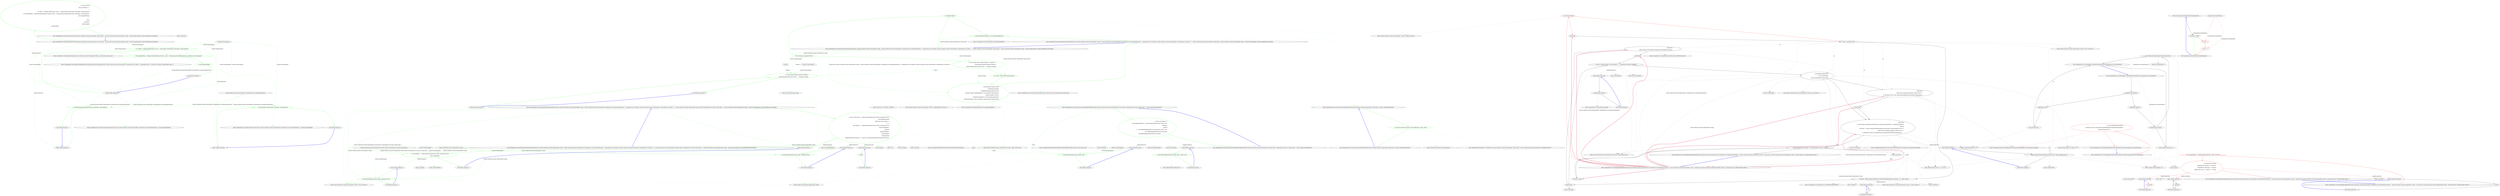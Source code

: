 digraph  {
d1 [cluster="CommandLine.Core.InstanceChooser.Choose(System.Collections.Generic.IEnumerable<System.Type>, System.Collections.Generic.IEnumerable<string>, System.StringComparer, System.Globalization.CultureInfo)", color=green, community=0, label="24: return Choose(\r\n                (args, optionSpecs) =>\r\n                    {\r\n                        var tokens = Tokenizer.Tokenize(args, name => NameLookup.Contains(name, optionSpecs, nameComparer));\r\n                        var explodedTokens = Tokenizer.ExplodeOptionList(tokens, name => NameLookup.HavingSeparator(name, optionSpecs, nameComparer));\r\n                        return explodedTokens;\r\n                    },\r\n                types,\r\n                arguments,\r\n                nameComparer,\r\n                parsingCulture);", span="19-29"];
d0 [cluster="CommandLine.Core.InstanceChooser.Choose(System.Collections.Generic.IEnumerable<System.Type>, System.Collections.Generic.IEnumerable<string>, System.StringComparer, System.Globalization.CultureInfo)", label="Entry CommandLine.Core.InstanceChooser.Choose(System.Collections.Generic.IEnumerable<System.Type>, System.Collections.Generic.IEnumerable<string>, System.StringComparer, System.Globalization.CultureInfo)", span="13-13"];
d2 [cluster="CommandLine.Core.InstanceChooser.Choose(System.Collections.Generic.IEnumerable<System.Type>, System.Collections.Generic.IEnumerable<string>, System.StringComparer, System.Globalization.CultureInfo)", label="Exit CommandLine.Core.InstanceChooser.Choose(System.Collections.Generic.IEnumerable<System.Type>, System.Collections.Generic.IEnumerable<string>, System.StringComparer, System.Globalization.CultureInfo)", span="13-13"];
d3 [cluster="Unk.Choose", label="Entry Unk.Choose", span=""];
d4 [cluster="lambda expression", label="Entry lambda expression", span="20-25"];
d5 [cluster="lambda expression", color=green, community=0, label="4: var tokens = Tokenizer.Tokenize(args, name => NameLookup.Contains(name, optionSpecs, nameComparer))", span="22-22"];
d82 [label="System.StringComparer", span=""];
d6 [cluster="lambda expression", color=green, community=0, label="3: var explodedTokens = Tokenizer.ExplodeOptionList(tokens, name => NameLookup.HavingSeparator(name, optionSpecs, nameComparer))", span="23-23"];
d9 [cluster="CommandLine.Core.Tokenizer.Tokenize(System.Collections.Generic.IEnumerable<string>, System.Func<string, bool>)", label="Entry CommandLine.Core.Tokenizer.Tokenize(System.Collections.Generic.IEnumerable<string>, System.Func<string, bool>)", span="14-14"];
d11 [cluster="lambda expression", label="Entry lambda expression", span="22-22"];
d12 [cluster="lambda expression", color=green, community=0, label="23: NameLookup.Contains(name, optionSpecs, nameComparer)", span="22-22"];
d83 [label="System.Collections.Generic.IEnumerable<CommandLine.Core.OptionSpecification>", span=""];
d13 [cluster="lambda expression", label="Exit lambda expression", span="22-22"];
d14 [cluster="CommandLine.Core.NameLookup.Contains(string, System.Collections.Generic.IEnumerable<CommandLine.Core.OptionSpecification>, System.StringComparer)", label="Entry CommandLine.Core.NameLookup.Contains(string, System.Collections.Generic.IEnumerable<CommandLine.Core.OptionSpecification>, System.StringComparer)", span="11-11"];
d7 [cluster="lambda expression", color=green, community=0, label="1: return explodedTokens;", span="24-24"];
d10 [cluster="CommandLine.Core.Tokenizer.ExplodeOptionList(RailwaySharp.ErrorHandling.Result<System.Collections.Generic.IEnumerable<CommandLine.Core.Token>, CommandLine.Error>, System.Func<string, CSharpx.Maybe<char>>)", label="Entry CommandLine.Core.Tokenizer.ExplodeOptionList(RailwaySharp.ErrorHandling.Result<System.Collections.Generic.IEnumerable<CommandLine.Core.Token>, CommandLine.Error>, System.Func<string, CSharpx.Maybe<char>>)", span="47-47"];
d15 [cluster="lambda expression", label="Entry lambda expression", span="23-23"];
d16 [cluster="lambda expression", color=green, community=0, label="23: NameLookup.HavingSeparator(name, optionSpecs, nameComparer)", span="23-23"];
d17 [cluster="lambda expression", label="Exit lambda expression", span="23-23"];
d18 [cluster="CommandLine.Core.NameLookup.HavingSeparator(string, System.Collections.Generic.IEnumerable<CommandLine.Core.OptionSpecification>, System.StringComparer)", label="Entry CommandLine.Core.NameLookup.HavingSeparator(string, System.Collections.Generic.IEnumerable<CommandLine.Core.OptionSpecification>, System.StringComparer)", span="16-16"];
d8 [cluster="lambda expression", label="Exit lambda expression", span="20-25"];
d20 [cluster="CommandLine.Core.InstanceChooser.Choose(System.Func<System.Collections.Generic.IEnumerable<string>, System.Collections.Generic.IEnumerable<CommandLine.Core.OptionSpecification>, CommandLine.Core.StatePair<System.Collections.Generic.IEnumerable<CommandLine.Core.Token>>>, System.Collections.Generic.IEnumerable<System.Type>, System.Collections.Generic.IEnumerable<string>, System.StringComparer, System.Globalization.CultureInfo)", color=green, community=0, label="5: arguments.Empty()", span="39-39"];
d19 [cluster="CommandLine.Core.InstanceChooser.Choose(System.Func<System.Collections.Generic.IEnumerable<string>, System.Collections.Generic.IEnumerable<CommandLine.Core.OptionSpecification>, CommandLine.Core.StatePair<System.Collections.Generic.IEnumerable<CommandLine.Core.Token>>>, System.Collections.Generic.IEnumerable<System.Type>, System.Collections.Generic.IEnumerable<string>, System.StringComparer, System.Globalization.CultureInfo)", label="Entry CommandLine.Core.InstanceChooser.Choose(System.Func<System.Collections.Generic.IEnumerable<string>, System.Collections.Generic.IEnumerable<CommandLine.Core.OptionSpecification>, CommandLine.Core.StatePair<System.Collections.Generic.IEnumerable<CommandLine.Core.Token>>>, System.Collections.Generic.IEnumerable<System.Type>, System.Collections.Generic.IEnumerable<string>, System.StringComparer, System.Globalization.CultureInfo)", span="32-32"];
d21 [cluster="CommandLine.Core.InstanceChooser.Choose(System.Func<System.Collections.Generic.IEnumerable<string>, System.Collections.Generic.IEnumerable<CommandLine.Core.OptionSpecification>, CommandLine.Core.StatePair<System.Collections.Generic.IEnumerable<CommandLine.Core.Token>>>, System.Collections.Generic.IEnumerable<System.Type>, System.Collections.Generic.IEnumerable<string>, System.StringComparer, System.Globalization.CultureInfo)", color=green, community=0, label="2: return MakeNotParsed(types, new NoVerbSelectedError());", span="41-41"];
d22 [cluster="CommandLine.Core.InstanceChooser.Choose(System.Func<System.Collections.Generic.IEnumerable<string>, System.Collections.Generic.IEnumerable<CommandLine.Core.OptionSpecification>, CommandLine.Core.StatePair<System.Collections.Generic.IEnumerable<CommandLine.Core.Token>>>, System.Collections.Generic.IEnumerable<System.Type>, System.Collections.Generic.IEnumerable<string>, System.StringComparer, System.Globalization.CultureInfo)", color=green, community=0, label="20: var firstArg = arguments.First()", span="44-44"];
d27 [cluster="System.Collections.Generic.IEnumerable<TSource>.Empty<TSource>()", label="Entry System.Collections.Generic.IEnumerable<TSource>.Empty<TSource>()", span="31-31"];
d26 [cluster="CommandLine.Core.InstanceChooser.Choose(System.Func<System.Collections.Generic.IEnumerable<string>, System.Collections.Generic.IEnumerable<CommandLine.Core.OptionSpecification>, CommandLine.Core.StatePair<System.Collections.Generic.IEnumerable<CommandLine.Core.Token>>>, System.Collections.Generic.IEnumerable<System.Type>, System.Collections.Generic.IEnumerable<string>, System.StringComparer, System.Globalization.CultureInfo)", label="Exit CommandLine.Core.InstanceChooser.Choose(System.Func<System.Collections.Generic.IEnumerable<string>, System.Collections.Generic.IEnumerable<CommandLine.Core.OptionSpecification>, CommandLine.Core.StatePair<System.Collections.Generic.IEnumerable<CommandLine.Core.Token>>>, System.Collections.Generic.IEnumerable<System.Type>, System.Collections.Generic.IEnumerable<string>, System.StringComparer, System.Globalization.CultureInfo)", span="32-32"];
d28 [cluster="CommandLine.NoVerbSelectedError.NoVerbSelectedError()", label="Entry CommandLine.NoVerbSelectedError.NoVerbSelectedError()", span="421-421"];
d29 [cluster="CommandLine.Core.InstanceChooser.MakeNotParsed(System.Collections.Generic.IEnumerable<System.Type>, params CommandLine.Error[])", label="Entry CommandLine.Core.InstanceChooser.MakeNotParsed(System.Collections.Generic.IEnumerable<System.Type>, params CommandLine.Error[])", span="95-95"];
d23 [cluster="CommandLine.Core.InstanceChooser.Choose(System.Func<System.Collections.Generic.IEnumerable<string>, System.Collections.Generic.IEnumerable<CommandLine.Core.OptionSpecification>, CommandLine.Core.StatePair<System.Collections.Generic.IEnumerable<CommandLine.Core.Token>>>, System.Collections.Generic.IEnumerable<System.Type>, System.Collections.Generic.IEnumerable<string>, System.StringComparer, System.Globalization.CultureInfo)", color=green, community=0, label="20: Func<string, bool> preprocCompare = command =>\r\n                    nameComparer.Equals(command, firstArg) ||\r\n                    nameComparer.Equals(string.Concat(''--'', command), firstArg)", span="46-48"];
d30 [cluster="System.Collections.Generic.IEnumerable<TSource>.First<TSource>()", label="Entry System.Collections.Generic.IEnumerable<TSource>.First<TSource>()", span="0-0"];
d39 [cluster="lambda expression", color=green, community=0, label="10: nameComparer.Equals(command, firstArg) ||\r\n                    nameComparer.Equals(string.Concat(''--'', command), firstArg)", span="47-48"];
d24 [cluster="CommandLine.Core.InstanceChooser.Choose(System.Func<System.Collections.Generic.IEnumerable<string>, System.Collections.Generic.IEnumerable<CommandLine.Core.OptionSpecification>, CommandLine.Core.StatePair<System.Collections.Generic.IEnumerable<CommandLine.Core.Token>>>, System.Collections.Generic.IEnumerable<System.Type>, System.Collections.Generic.IEnumerable<string>, System.StringComparer, System.Globalization.CultureInfo)", color=green, community=0, label="2: var verbs = Verb.SelectFromTypes(types)", span="50-50"];
d25 [cluster="CommandLine.Core.InstanceChooser.Choose(System.Func<System.Collections.Generic.IEnumerable<string>, System.Collections.Generic.IEnumerable<CommandLine.Core.OptionSpecification>, CommandLine.Core.StatePair<System.Collections.Generic.IEnumerable<CommandLine.Core.Token>>>, System.Collections.Generic.IEnumerable<System.Type>, System.Collections.Generic.IEnumerable<string>, System.StringComparer, System.Globalization.CultureInfo)", color=green, community=0, label="2: return preprocCompare(''help'')\r\n                ? MakeNotParsed(types,\r\n                    MakeHelpVerbRequestedError(verbs,\r\n                        arguments.Skip(1).SingleOrDefault() ?? string.Empty, nameComparer))\r\n                : preprocCompare(''version'')\r\n                    ? MakeNotParsed(types, new VersionRequestedError())\r\n                    : MatchVerb(tokenizer, verbs, arguments, nameComparer, parsingCulture);", span="52-58"];
d84 [label="System.StringComparer", span=""];
d85 [label=firstArg, span=""];
d38 [cluster="lambda expression", label="Entry lambda expression", span="46-48"];
d40 [cluster="lambda expression", label="Exit lambda expression", span="46-48"];
d41 [cluster="System.StringComparer.Equals(string, string)", label="Entry System.StringComparer.Equals(string, string)", span="0-0"];
d42 [cluster="string.Concat(string, string)", label="Entry string.Concat(string, string)", span="0-0"];
d31 [cluster="CommandLine.Core.Verb.SelectFromTypes(System.Collections.Generic.IEnumerable<System.Type>)", label="Entry CommandLine.Core.Verb.SelectFromTypes(System.Collections.Generic.IEnumerable<System.Type>)", span="40-40"];
d32 [cluster="System.Func<T, TResult>.Invoke(T)", label="Entry System.Func<T, TResult>.Invoke(T)", span="0-0"];
d33 [cluster="System.Collections.Generic.IEnumerable<TSource>.Skip<TSource>(int)", label="Entry System.Collections.Generic.IEnumerable<TSource>.Skip<TSource>(int)", span="0-0"];
d34 [cluster="System.Collections.Generic.IEnumerable<TSource>.SingleOrDefault<TSource>()", label="Entry System.Collections.Generic.IEnumerable<TSource>.SingleOrDefault<TSource>()", span="0-0"];
d35 [cluster="CommandLine.Core.InstanceChooser.MakeHelpVerbRequestedError(System.Collections.Generic.IEnumerable<System.Tuple<CommandLine.Core.Verb, System.Type>>, string, System.StringComparer)", label="Entry CommandLine.Core.InstanceChooser.MakeHelpVerbRequestedError(System.Collections.Generic.IEnumerable<System.Tuple<CommandLine.Core.Verb, System.Type>>, string, System.StringComparer)", span="81-81"];
d36 [cluster="CommandLine.VersionRequestedError.VersionRequestedError()", label="Entry CommandLine.VersionRequestedError.VersionRequestedError()", span="432-432"];
d37 [cluster="CommandLine.Core.InstanceChooser.MatchVerb(System.Func<System.Collections.Generic.IEnumerable<string>, System.Collections.Generic.IEnumerable<CommandLine.Core.OptionSpecification>, CommandLine.Core.StatePair<System.Collections.Generic.IEnumerable<CommandLine.Core.Token>>>, System.Collections.Generic.IEnumerable<System.Tuple<CommandLine.Core.Verb, System.Type>>, System.Collections.Generic.IEnumerable<string>, System.StringComparer, System.Globalization.CultureInfo)", label="Entry CommandLine.Core.InstanceChooser.MatchVerb(System.Func<System.Collections.Generic.IEnumerable<string>, System.Collections.Generic.IEnumerable<CommandLine.Core.OptionSpecification>, CommandLine.Core.StatePair<System.Collections.Generic.IEnumerable<CommandLine.Core.Token>>>, System.Collections.Generic.IEnumerable<System.Tuple<CommandLine.Core.Verb, System.Type>>, System.Collections.Generic.IEnumerable<string>, System.StringComparer, System.Globalization.CultureInfo)", span="61-61"];
d43 [cluster="CommandLine.Core.InstanceChooser.MatchVerb(System.Func<System.Collections.Generic.IEnumerable<string>, System.Collections.Generic.IEnumerable<CommandLine.Core.OptionSpecification>, CommandLine.Core.StatePair<System.Collections.Generic.IEnumerable<CommandLine.Core.Token>>>, System.Collections.Generic.IEnumerable<System.Tuple<CommandLine.Core.Verb, System.Type>>, System.Collections.Generic.IEnumerable<string>, System.StringComparer, System.Globalization.CultureInfo)", color=green, community=0, label="18: return verbs.Any(a => nameComparer.Equals(a.Item1.Name, arguments.First()))\r\n                ? InstanceBuilder.Build(\r\n                    Maybe.Just<Func<object>>(\r\n                        () =>\r\n                            verbs.Single(v => nameComparer.Equals(v.Item1.Name, arguments.First()))\r\n                                .Item2.AutoDefault()),\r\n                    tokenizer,\r\n                    arguments.Skip(1),\r\n                    nameComparer,\r\n                    parsingCulture)\r\n                : MakeNotParsed(verbs.Select(v => v.Item2), new BadVerbSelectedError(arguments.First()));", span="68-78"];
d44 [cluster="CommandLine.Core.InstanceChooser.MatchVerb(System.Func<System.Collections.Generic.IEnumerable<string>, System.Collections.Generic.IEnumerable<CommandLine.Core.OptionSpecification>, CommandLine.Core.StatePair<System.Collections.Generic.IEnumerable<CommandLine.Core.Token>>>, System.Collections.Generic.IEnumerable<System.Tuple<CommandLine.Core.Verb, System.Type>>, System.Collections.Generic.IEnumerable<string>, System.StringComparer, System.Globalization.CultureInfo)", label="Exit CommandLine.Core.InstanceChooser.MatchVerb(System.Func<System.Collections.Generic.IEnumerable<string>, System.Collections.Generic.IEnumerable<CommandLine.Core.OptionSpecification>, CommandLine.Core.StatePair<System.Collections.Generic.IEnumerable<CommandLine.Core.Token>>>, System.Collections.Generic.IEnumerable<System.Tuple<CommandLine.Core.Verb, System.Type>>, System.Collections.Generic.IEnumerable<string>, System.StringComparer, System.Globalization.CultureInfo)", span="61-61"];
d45 [cluster="Unk.Any", label="Entry Unk.Any", span=""];
d46 [cluster="Unk.>", label="Entry Unk.>", span=""];
d47 [cluster="Unk.Build", label="Entry Unk.Build", span=""];
d48 [cluster="Unk.Select", label="Entry Unk.Select", span=""];
d49 [cluster="CommandLine.BadVerbSelectedError.BadVerbSelectedError(string)", label="Entry CommandLine.BadVerbSelectedError.BadVerbSelectedError(string)", span="357-357"];
d50 [cluster="Unk.MakeNotParsed", label="Entry Unk.MakeNotParsed", span=""];
d51 [cluster="lambda expression", label="Entry lambda expression", span="68-68"];
d54 [cluster="lambda expression", label="Entry lambda expression", span="71-73"];
d62 [cluster="lambda expression", label="Entry lambda expression", span="78-78"];
d52 [cluster="lambda expression", color=green, community=0, label="21: nameComparer.Equals(a.Item1.Name, arguments.First())", span="68-68"];
d86 [label="System.Collections.Generic.IEnumerable<string>", span=""];
d87 [label="System.StringComparer", span=""];
d53 [cluster="lambda expression", label="Exit lambda expression", span="68-68"];
d55 [cluster="lambda expression", color=green, community=0, label="10: verbs.Single(v => nameComparer.Equals(v.Item1.Name, arguments.First()))\r\n                                .Item2.AutoDefault()", span="72-73"];
d88 [label="System.Collections.Generic.IEnumerable<System.Tuple<CommandLine.Core.Verb, System.Type>>", span=""];
d56 [cluster="lambda expression", label="Exit lambda expression", span="71-73"];
d57 [cluster="Unk.Single", label="Entry Unk.Single", span=""];
d58 [cluster="Unk.AutoDefault", label="Entry Unk.AutoDefault", span=""];
d59 [cluster="lambda expression", label="Entry lambda expression", span="72-72"];
d60 [cluster="lambda expression", color=green, community=0, label="2: nameComparer.Equals(v.Item1.Name, arguments.First())", span="72-72"];
d61 [cluster="lambda expression", label="Exit lambda expression", span="72-72"];
d63 [cluster="lambda expression", color=green, community=0, label="1: v.Item2", span="78-78"];
d64 [cluster="lambda expression", label="Exit lambda expression", span="78-78"];
d65 [cluster="CommandLine.Core.InstanceChooser.MakeHelpVerbRequestedError(System.Collections.Generic.IEnumerable<System.Tuple<CommandLine.Core.Verb, System.Type>>, string, System.StringComparer)", color=green, community=0, label="17: return verb.Length > 0\r\n                ? verbs.SingleOrDefault(v => nameComparer.Equals(v.Item1.Name, verb))\r\n                        .ToMaybe()\r\n                        .Return(\r\n                            v => new HelpVerbRequestedError(v.Item1.Name, v.Item2, true),\r\n                            new HelpVerbRequestedError(null, null, false))\r\n                : new HelpVerbRequestedError(null, null, false);", span="86-92"];
d66 [cluster="CommandLine.Core.InstanceChooser.MakeHelpVerbRequestedError(System.Collections.Generic.IEnumerable<System.Tuple<CommandLine.Core.Verb, System.Type>>, string, System.StringComparer)", label="Exit CommandLine.Core.InstanceChooser.MakeHelpVerbRequestedError(System.Collections.Generic.IEnumerable<System.Tuple<CommandLine.Core.Verb, System.Type>>, string, System.StringComparer)", span="81-81"];
d67 [cluster="Unk.SingleOrDefault", label="Entry Unk.SingleOrDefault", span=""];
d68 [cluster="Unk.ToMaybe", label="Entry Unk.ToMaybe", span=""];
d69 [cluster="CommandLine.HelpVerbRequestedError.HelpVerbRequestedError(string, System.Type, bool)", label="Entry CommandLine.HelpVerbRequestedError.HelpVerbRequestedError(string, System.Type, bool)", span="383-383"];
d70 [cluster="Unk.Return", label="Entry Unk.Return", span=""];
d71 [cluster="lambda expression", label="Entry lambda expression", span="87-87"];
d74 [cluster="lambda expression", label="Entry lambda expression", span="90-90"];
d72 [cluster="lambda expression", color=green, community=0, label="1: nameComparer.Equals(v.Item1.Name, verb)", span="87-87"];
d89 [label=string, span=""];
d90 [label="System.StringComparer", span=""];
d73 [cluster="lambda expression", label="Exit lambda expression", span="87-87"];
d75 [cluster="lambda expression", color=green, community=0, label="23: new HelpVerbRequestedError(v.Item1.Name, v.Item2, true)", span="90-90"];
d76 [cluster="lambda expression", label="Exit lambda expression", span="90-90"];
d77 [cluster="HelpVerbRequestedError.cstr", label="Entry HelpVerbRequestedError.cstr", span=""];
d78 [cluster="CommandLine.Core.InstanceChooser.MakeNotParsed(System.Collections.Generic.IEnumerable<System.Type>, params CommandLine.Error[])", color=green, community=0, label="2: return new NotParsed<object>(new NullInstance(), types, errors);", span="97-97"];
d79 [cluster="CommandLine.Core.InstanceChooser.MakeNotParsed(System.Collections.Generic.IEnumerable<System.Type>, params CommandLine.Error[])", label="Exit CommandLine.Core.InstanceChooser.MakeNotParsed(System.Collections.Generic.IEnumerable<System.Type>, params CommandLine.Error[])", span="95-95"];
d80 [cluster="CommandLine.NotParsed<T>.NotParsed(T, System.Collections.Generic.IEnumerable<System.Type>, System.Collections.Generic.IEnumerable<CommandLine.Error>)", label="Entry CommandLine.NotParsed<T>.NotParsed(T, System.Collections.Generic.IEnumerable<System.Type>, System.Collections.Generic.IEnumerable<CommandLine.Error>)", span="136-136"];
d81 [cluster="CommandLine.NullInstance.NullInstance()", label="Entry CommandLine.NullInstance.NullInstance()", span="9-9"];
m0_62 [cluster="Unk.Just", file="OptionAttribute.cs", label="Entry Unk.Just", span=""];
m0_38 [cluster="Unk.Empty", file="OptionAttribute.cs", label="Entry Unk.Empty", span=""];
m0_0 [cluster="CommandLine.Core.ValueMapper.MapValues(System.Collections.Generic.IEnumerable<CommandLine.Core.SpecificationProperty>, System.Collections.Generic.IEnumerable<string>, System.Func<System.Collections.Generic.IEnumerable<string>, System.Type, bool, CSharpx.Maybe<object>>)", file="OptionAttribute.cs", label="Entry CommandLine.Core.ValueMapper.MapValues(System.Collections.Generic.IEnumerable<CommandLine.Core.SpecificationProperty>, System.Collections.Generic.IEnumerable<string>, System.Func<System.Collections.Generic.IEnumerable<string>, System.Type, bool, CSharpx.Maybe<object>>)", span="15-15"];
m0_1 [cluster="CommandLine.Core.ValueMapper.MapValues(System.Collections.Generic.IEnumerable<CommandLine.Core.SpecificationProperty>, System.Collections.Generic.IEnumerable<string>, System.Func<System.Collections.Generic.IEnumerable<string>, System.Type, bool, CSharpx.Maybe<object>>)", color=red, community=0, file="OptionAttribute.cs", label="13: var propAndErrors = MapValuesImpl(specProps, values, converter)", span="20-20"];
m0_2 [cluster="CommandLine.Core.ValueMapper.MapValues(System.Collections.Generic.IEnumerable<CommandLine.Core.SpecificationProperty>, System.Collections.Generic.IEnumerable<string>, System.Func<System.Collections.Generic.IEnumerable<string>, System.Type, bool, CSharpx.Maybe<object>>)", color=red, community=0, file="OptionAttribute.cs", label="12: return Result.Succeed(\r\n                propAndErrors.Select(pe => pe.Item1),\r\n                propAndErrors.Select(pe => pe.Item2)\r\n                    .OfType<Just<Error>>().Select(e => e.Value)\r\n                );", span="22-26"];
m0_3 [cluster="CommandLine.Core.ValueMapper.MapValues(System.Collections.Generic.IEnumerable<CommandLine.Core.SpecificationProperty>, System.Collections.Generic.IEnumerable<string>, System.Func<System.Collections.Generic.IEnumerable<string>, System.Type, bool, CSharpx.Maybe<object>>)", file="OptionAttribute.cs", label="Exit CommandLine.Core.ValueMapper.MapValues(System.Collections.Generic.IEnumerable<CommandLine.Core.SpecificationProperty>, System.Collections.Generic.IEnumerable<string>, System.Func<System.Collections.Generic.IEnumerable<string>, System.Type, bool, CSharpx.Maybe<object>>)", span="15-15"];
m0_50 [cluster="Unk.converter", file="OptionAttribute.cs", label="Entry Unk.converter", span=""];
m0_6 [cluster="Unk.>", file="OptionAttribute.cs", label="Entry Unk.>", span=""];
m0_4 [cluster="CommandLine.Core.ValueMapper.MapValuesImpl(System.Collections.Generic.IEnumerable<CommandLine.Core.SpecificationProperty>, System.Collections.Generic.IEnumerable<string>, System.Func<System.Collections.Generic.IEnumerable<string>, System.Type, bool, CSharpx.Maybe<object>>)", file="OptionAttribute.cs", label="Entry CommandLine.Core.ValueMapper.MapValuesImpl(System.Collections.Generic.IEnumerable<CommandLine.Core.SpecificationProperty>, System.Collections.Generic.IEnumerable<string>, System.Func<System.Collections.Generic.IEnumerable<string>, System.Type, bool, CSharpx.Maybe<object>>)", span="29-29"];
m0_17 [cluster="CommandLine.Core.ValueMapper.MapValuesImpl(System.Collections.Generic.IEnumerable<CommandLine.Core.SpecificationProperty>, System.Collections.Generic.IEnumerable<string>, System.Func<System.Collections.Generic.IEnumerable<string>, System.Type, bool, CSharpx.Maybe<object>>)", color=red, community=0, file="OptionAttribute.cs", label="24: specProps.Empty()", span="34-34"];
m0_18 [cluster="CommandLine.Core.ValueMapper.MapValuesImpl(System.Collections.Generic.IEnumerable<CommandLine.Core.SpecificationProperty>, System.Collections.Generic.IEnumerable<string>, System.Func<System.Collections.Generic.IEnumerable<string>, System.Type, bool, CSharpx.Maybe<object>>)", file="OptionAttribute.cs", label="yield break;", span="36-36"];
m0_22 [cluster="CommandLine.Core.ValueMapper.MapValuesImpl(System.Collections.Generic.IEnumerable<CommandLine.Core.SpecificationProperty>, System.Collections.Generic.IEnumerable<string>, System.Func<System.Collections.Generic.IEnumerable<string>, System.Type, bool, CSharpx.Maybe<object>>)", file="OptionAttribute.cs", label="yield return\r\n                    Tuple.Create(pt, pt.Specification.MakeErrorInCaseOfMinConstraint());", span="42-43"];
m0_23 [cluster="CommandLine.Core.ValueMapper.MapValuesImpl(System.Collections.Generic.IEnumerable<CommandLine.Core.SpecificationProperty>, System.Collections.Generic.IEnumerable<string>, System.Func<System.Collections.Generic.IEnumerable<string>, System.Type, bool, CSharpx.Maybe<object>>)", file="OptionAttribute.cs", label="yield break;", span="44-44"];
m0_26 [cluster="CommandLine.Core.ValueMapper.MapValuesImpl(System.Collections.Generic.IEnumerable<CommandLine.Core.SpecificationProperty>, System.Collections.Generic.IEnumerable<string>, System.Func<System.Collections.Generic.IEnumerable<string>, System.Type, bool, CSharpx.Maybe<object>>)", file="OptionAttribute.cs", label="yield return\r\n                    Tuple.Create<SpecificationProperty, Maybe<Error>>(\r\n                        pt, Maybe.Just<Error>(new SequenceOutOfRangeError(NameInfo.EmptyName)));", span="52-54"];
m0_27 [cluster="CommandLine.Core.ValueMapper.MapValuesImpl(System.Collections.Generic.IEnumerable<CommandLine.Core.SpecificationProperty>, System.Collections.Generic.IEnumerable<string>, System.Func<System.Collections.Generic.IEnumerable<string>, System.Type, bool, CSharpx.Maybe<object>>)", file="OptionAttribute.cs", label="yield break;", span="55-55"];
m0_28 [cluster="CommandLine.Core.ValueMapper.MapValuesImpl(System.Collections.Generic.IEnumerable<CommandLine.Core.SpecificationProperty>, System.Collections.Generic.IEnumerable<string>, System.Func<System.Collections.Generic.IEnumerable<string>, System.Type, bool, CSharpx.Maybe<object>>)", file="OptionAttribute.cs", label="yield return\r\n                converter(taken, pt.Property.PropertyType, pt.Specification.TargetType != TargetType.Sequence)\r\n                    .Return(\r\n                        converted => Tuple.Create(pt.WithValue(Maybe.Just(converted)), Maybe.Nothing<Error>()),\r\n                        Tuple.Create<SpecificationProperty, Maybe<Error>>(\r\n                            pt, Maybe.Just<Error>(new BadFormatConversionError(NameInfo.EmptyName))));", span="58-63"];
m0_30 [cluster="CommandLine.Core.ValueMapper.MapValuesImpl(System.Collections.Generic.IEnumerable<CommandLine.Core.SpecificationProperty>, System.Collections.Generic.IEnumerable<string>, System.Func<System.Collections.Generic.IEnumerable<string>, System.Type, bool, CSharpx.Maybe<object>>)", file="OptionAttribute.cs", label="yield return value;", span="67-67"];
m0_19 [cluster="CommandLine.Core.ValueMapper.MapValuesImpl(System.Collections.Generic.IEnumerable<CommandLine.Core.SpecificationProperty>, System.Collections.Generic.IEnumerable<string>, System.Func<System.Collections.Generic.IEnumerable<string>, System.Type, bool, CSharpx.Maybe<object>>)", file="OptionAttribute.cs", label="var pt = specProps.First()", span="38-38"];
m0_20 [cluster="CommandLine.Core.ValueMapper.MapValuesImpl(System.Collections.Generic.IEnumerable<CommandLine.Core.SpecificationProperty>, System.Collections.Generic.IEnumerable<string>, System.Func<System.Collections.Generic.IEnumerable<string>, System.Type, bool, CSharpx.Maybe<object>>)", file="OptionAttribute.cs", label="var taken = values.Take(pt.Specification.CountOfMaxNumberOfValues().Return(n => n, values.Count()))", span="39-39"];
m0_24 [cluster="CommandLine.Core.ValueMapper.MapValuesImpl(System.Collections.Generic.IEnumerable<CommandLine.Core.SpecificationProperty>, System.Collections.Generic.IEnumerable<string>, System.Func<System.Collections.Generic.IEnumerable<string>, System.Type, bool, CSharpx.Maybe<object>>)", file="OptionAttribute.cs", label="var next = specProps.Skip(1).FirstOrDefault(s => s.Specification.IsValue()).ToMaybe()", span="47-47"];
m0_25 [cluster="CommandLine.Core.ValueMapper.MapValuesImpl(System.Collections.Generic.IEnumerable<CommandLine.Core.SpecificationProperty>, System.Collections.Generic.IEnumerable<string>, System.Func<System.Collections.Generic.IEnumerable<string>, System.Type, bool, CSharpx.Maybe<object>>)", file="OptionAttribute.cs", label="pt.Specification.Max.IsJust()\r\n                && next.IsNothing()\r\n                && values.Skip(taken.Count()).Any()", span="48-50"];
m0_29 [cluster="CommandLine.Core.ValueMapper.MapValuesImpl(System.Collections.Generic.IEnumerable<CommandLine.Core.SpecificationProperty>, System.Collections.Generic.IEnumerable<string>, System.Func<System.Collections.Generic.IEnumerable<string>, System.Type, bool, CSharpx.Maybe<object>>)", file="OptionAttribute.cs", label="MapValuesImpl(specProps.Skip(1), values.Skip(taken.Count()), converter)", span="65-65"];
m0_21 [cluster="CommandLine.Core.ValueMapper.MapValuesImpl(System.Collections.Generic.IEnumerable<CommandLine.Core.SpecificationProperty>, System.Collections.Generic.IEnumerable<string>, System.Func<System.Collections.Generic.IEnumerable<string>, System.Type, bool, CSharpx.Maybe<object>>)", file="OptionAttribute.cs", label="taken.Empty()", span="40-40"];
m0_31 [cluster="CommandLine.Core.ValueMapper.MapValuesImpl(System.Collections.Generic.IEnumerable<CommandLine.Core.SpecificationProperty>, System.Collections.Generic.IEnumerable<string>, System.Func<System.Collections.Generic.IEnumerable<string>, System.Type, bool, CSharpx.Maybe<object>>)", file="OptionAttribute.cs", label="Exit CommandLine.Core.ValueMapper.MapValuesImpl(System.Collections.Generic.IEnumerable<CommandLine.Core.SpecificationProperty>, System.Collections.Generic.IEnumerable<string>, System.Func<System.Collections.Generic.IEnumerable<string>, System.Type, bool, CSharpx.Maybe<object>>)", span="29-29"];
m0_34 [cluster="CommandLine.Core.Specification.CountOfMaxNumberOfValues()", file="OptionAttribute.cs", label="Entry CommandLine.Core.Specification.CountOfMaxNumberOfValues()", span="71-71"];
m0_58 [cluster="CommandLine.Core.Specification.IsValue()", file="OptionAttribute.cs", label="Entry CommandLine.Core.Specification.IsValue()", span="15-15"];
m0_45 [cluster="Unk.IsNothing", file="OptionAttribute.cs", label="Entry Unk.IsNothing", span=""];
m0_74 [cluster="Unk.FromJustStrict", file="OptionAttribute.cs", label="Entry Unk.FromJustStrict", span=""];
m0_37 [cluster="Unk.Take", file="OptionAttribute.cs", label="Entry Unk.Take", span=""];
m0_43 [cluster="Unk.ToMaybe", file="OptionAttribute.cs", label="Entry Unk.ToMaybe", span=""];
m0_47 [cluster="System.Collections.Generic.IEnumerable<TSource>.Any<TSource>()", file="OptionAttribute.cs", label="Entry System.Collections.Generic.IEnumerable<TSource>.Any<TSource>()", span="0-0"];
m0_40 [cluster="System.Tuple.Create<T1, T2>(T1, T2)", file="OptionAttribute.cs", label="Entry System.Tuple.Create<T1, T2>(T1, T2)", span="0-0"];
m0_48 [cluster="CommandLine.SequenceOutOfRangeError.SequenceOutOfRangeError(CommandLine.NameInfo)", file="OptionAttribute.cs", label="Entry CommandLine.SequenceOutOfRangeError.SequenceOutOfRangeError(CommandLine.NameInfo)", span="360-360"];
m0_59 [cluster="lambda expression", file="OptionAttribute.cs", label="Entry lambda expression", span="61-61"];
m0_8 [cluster="lambda expression", file="OptionAttribute.cs", label="Entry lambda expression", span="23-23"];
m0_11 [cluster="lambda expression", file="OptionAttribute.cs", label="Entry lambda expression", span="24-24"];
m0_14 [cluster="lambda expression", file="OptionAttribute.cs", label="Entry lambda expression", span="25-25"];
m0_9 [cluster="lambda expression", color=red, community=0, file="OptionAttribute.cs", label="12: pe.Item1", span="23-23"];
m0_10 [cluster="lambda expression", file="OptionAttribute.cs", label="Exit lambda expression", span="23-23"];
m0_12 [cluster="lambda expression", file="OptionAttribute.cs", label="pe.Item2", span="24-24"];
m0_13 [cluster="lambda expression", file="OptionAttribute.cs", label="Exit lambda expression", span="24-24"];
m0_15 [cluster="lambda expression", file="OptionAttribute.cs", label="e.Value", span="25-25"];
m0_16 [cluster="lambda expression", file="OptionAttribute.cs", label="Exit lambda expression", span="25-25"];
m0_60 [cluster="lambda expression", file="OptionAttribute.cs", label="Tuple.Create(pt.WithValue(Maybe.Just(converted)), Maybe.Nothing<Error>())", span="61-61"];
m0_52 [cluster="lambda expression", file="OptionAttribute.cs", label="Entry lambda expression", span="39-39"];
m0_55 [cluster="lambda expression", file="OptionAttribute.cs", label="Entry lambda expression", span="47-47"];
m0_53 [cluster="lambda expression", file="OptionAttribute.cs", label=n, span="39-39"];
m0_54 [cluster="lambda expression", file="OptionAttribute.cs", label="Exit lambda expression", span="39-39"];
m0_56 [cluster="lambda expression", file="OptionAttribute.cs", label="s.Specification.IsValue()", span="47-47"];
m0_57 [cluster="lambda expression", file="OptionAttribute.cs", label="Exit lambda expression", span="47-47"];
m0_61 [cluster="lambda expression", file="OptionAttribute.cs", label="Exit lambda expression", span="61-61"];
m0_33 [cluster="System.Collections.Generic.IEnumerable<TSource>.First<TSource>()", file="OptionAttribute.cs", label="Entry System.Collections.Generic.IEnumerable<TSource>.First<TSource>()", span="0-0"];
m0_49 [cluster="CSharpx.Maybe.Just<T>(T)", file="OptionAttribute.cs", label="Entry CSharpx.Maybe.Just<T>(T)", span="124-124"];
m0_41 [cluster="System.Collections.Generic.IEnumerable<TSource>.Skip<TSource>(int)", file="OptionAttribute.cs", label="Entry System.Collections.Generic.IEnumerable<TSource>.Skip<TSource>(int)", span="0-0"];
m0_75 [cluster="CommandLine.Core.ValueMapper.MakeErrorInCaseOfMinConstraint(CommandLine.Core.Specification)", file="OptionAttribute.cs", label="Entry CommandLine.Core.ValueMapper.MakeErrorInCaseOfMinConstraint(CommandLine.Core.Specification)", span="87-87"];
m0_76 [cluster="CommandLine.Core.ValueMapper.MakeErrorInCaseOfMinConstraint(CommandLine.Core.Specification)", color=red, community=0, file="OptionAttribute.cs", label="0: return specification.Min.IsJust()\r\n                ? Maybe.Just<Error>(new SequenceOutOfRangeError(NameInfo.EmptyName))\r\n                : Maybe.Nothing<Error>();", span="89-91"];
m0_77 [cluster="CommandLine.Core.ValueMapper.MakeErrorInCaseOfMinConstraint(CommandLine.Core.Specification)", file="OptionAttribute.cs", label="Exit CommandLine.Core.ValueMapper.MakeErrorInCaseOfMinConstraint(CommandLine.Core.Specification)", span="87-87"];
m0_5 [cluster="Unk.Select", file="OptionAttribute.cs", label="Entry Unk.Select", span=""];
m0_51 [cluster="CommandLine.BadFormatConversionError.BadFormatConversionError(CommandLine.NameInfo)", file="OptionAttribute.cs", label="Entry CommandLine.BadFormatConversionError.BadFormatConversionError(CommandLine.NameInfo)", span="349-349"];
m0_39 [cluster="CommandLine.Core.Specification.MakeErrorInCaseOfMinConstraint()", file="OptionAttribute.cs", label="Entry CommandLine.Core.Specification.MakeErrorInCaseOfMinConstraint()", span="87-87"];
m0_36 [cluster="Unk.Return", file="OptionAttribute.cs", label="Entry Unk.Return", span=""];
m0_64 [cluster="CSharpx.Maybe.Nothing<T>()", file="OptionAttribute.cs", label="Entry CSharpx.Maybe.Nothing<T>()", span="116-116"];
m0_63 [cluster="Unk.WithValue", file="OptionAttribute.cs", label="Entry Unk.WithValue", span=""];
m0_35 [cluster="System.Collections.Generic.IEnumerable<TSource>.Count<TSource>()", file="OptionAttribute.cs", label="Entry System.Collections.Generic.IEnumerable<TSource>.Count<TSource>()", span="0-0"];
m0_65 [cluster="CommandLine.Core.ValueMapper.CountOfMaxNumberOfValues(CommandLine.Core.Specification)", file="OptionAttribute.cs", label="Entry CommandLine.Core.ValueMapper.CountOfMaxNumberOfValues(CommandLine.Core.Specification)", span="71-71"];
m0_66 [cluster="CommandLine.Core.ValueMapper.CountOfMaxNumberOfValues(CommandLine.Core.Specification)", file="OptionAttribute.cs", label="specification.TargetType", span="73-73"];
m0_70 [cluster="CommandLine.Core.ValueMapper.CountOfMaxNumberOfValues(CommandLine.Core.Specification)", file="OptionAttribute.cs", label="specification.Max.IsJust()", span="78-78"];
m0_71 [cluster="CommandLine.Core.ValueMapper.CountOfMaxNumberOfValues(CommandLine.Core.Specification)", file="OptionAttribute.cs", label="return Maybe.Just(specification.Max.FromJustStrict());", span="80-80"];
m0_67 [cluster="CommandLine.Core.ValueMapper.CountOfMaxNumberOfValues(CommandLine.Core.Specification)", file="OptionAttribute.cs", label="TargetType.Scalar", span="75-75"];
m0_69 [cluster="CommandLine.Core.ValueMapper.CountOfMaxNumberOfValues(CommandLine.Core.Specification)", file="OptionAttribute.cs", label="TargetType.Sequence", span="77-77"];
m0_68 [cluster="CommandLine.Core.ValueMapper.CountOfMaxNumberOfValues(CommandLine.Core.Specification)", file="OptionAttribute.cs", label="return Maybe.Just(1);", span="76-76"];
m0_72 [cluster="CommandLine.Core.ValueMapper.CountOfMaxNumberOfValues(CommandLine.Core.Specification)", file="OptionAttribute.cs", label="return Maybe.Nothing<int>();", span="84-84"];
m0_73 [cluster="CommandLine.Core.ValueMapper.CountOfMaxNumberOfValues(CommandLine.Core.Specification)", file="OptionAttribute.cs", label="Exit CommandLine.Core.ValueMapper.CountOfMaxNumberOfValues(CommandLine.Core.Specification)", span="71-71"];
m0_42 [cluster="Unk.FirstOrDefault", file="OptionAttribute.cs", label="Entry Unk.FirstOrDefault", span=""];
m0_44 [cluster="CSharpx.Maybe<T>.IsJust<T>()", file="OptionAttribute.cs", label="Entry CSharpx.Maybe<T>.IsJust<T>()", span="326-326"];
m0_46 [cluster="Unk.Count", file="OptionAttribute.cs", label="Entry Unk.Count", span=""];
m0_7 [cluster="Unk.Succeed", file="OptionAttribute.cs", label="Entry Unk.Succeed", span=""];
m0_78 [file="OptionAttribute.cs", label=pt, span=""];
m1_0 [cluster="CommandLine.ValueAttribute.ValueAttribute(int)", file="ValueAttribute.cs", label="Entry CommandLine.ValueAttribute.ValueAttribute(int)", span="20-20"];
m1_1 [cluster="CommandLine.ValueAttribute.ValueAttribute(int)", file="ValueAttribute.cs", label="this.index = index", span="22-22"];
m1_2 [cluster="CommandLine.ValueAttribute.ValueAttribute(int)", color=red, community=0, file="ValueAttribute.cs", label="5: min = -1", span="23-23"];
m1_3 [cluster="CommandLine.ValueAttribute.ValueAttribute(int)", color=red, community=0, file="ValueAttribute.cs", label="17: max = -1", span="24-24"];
m1_4 [cluster="CommandLine.ValueAttribute.ValueAttribute(int)", file="ValueAttribute.cs", label="Exit CommandLine.ValueAttribute.ValueAttribute(int)", span="20-20"];
m1_5 [file="ValueAttribute.cs", label="CommandLine.ValueAttribute", span=""];
d1 -> d2  [color=green, key=0, style=solid];
d1 -> d3  [color=green, key=2, style=dotted];
d1 -> d4  [color=green, key=1, label="lambda expression", style=dashed];
d0 -> d1  [color=green, key=0, style=solid];
d0 -> d5  [color=green, key=1, label="System.StringComparer", style=dashed];
d0 -> d12  [color=green, key=1, label="System.StringComparer", style=dashed];
d0 -> d6  [color=green, key=1, label="System.StringComparer", style=dashed];
d0 -> d16  [color=green, key=1, label="System.StringComparer", style=dashed];
d2 -> d0  [color=blue, key=0, style=bold];
d4 -> d5  [color=green, key=0, style=solid];
d4 -> d12  [color=green, key=1, label="System.Collections.Generic.IEnumerable<CommandLine.Core.OptionSpecification>", style=dashed];
d4 -> d6  [color=green, key=1, label="System.Collections.Generic.IEnumerable<CommandLine.Core.OptionSpecification>", style=dashed];
d4 -> d16  [color=green, key=1, label="System.Collections.Generic.IEnumerable<CommandLine.Core.OptionSpecification>", style=dashed];
d5 -> d6  [color=green, key=0, style=solid];
d5 -> d9  [color=green, key=2, style=dotted];
d5 -> d11  [color=green, key=1, label="lambda expression", style=dashed];
d82 -> d5  [color=green, key=1, label="System.StringComparer", style=dashed];
d82 -> d12  [color=green, key=1, label="System.StringComparer", style=dashed];
d82 -> d6  [color=green, key=1, label="System.StringComparer", style=dashed];
d82 -> d16  [color=green, key=1, label="System.StringComparer", style=dashed];
d6 -> d7  [color=green, key=0, style=solid];
d6 -> d10  [color=green, key=2, style=dotted];
d6 -> d15  [color=green, key=1, label="lambda expression", style=dashed];
d11 -> d12  [color=green, key=0, style=solid];
d12 -> d13  [color=green, key=0, style=solid];
d12 -> d14  [color=green, key=2, style=dotted];
d83 -> d12  [color=green, key=1, label="System.Collections.Generic.IEnumerable<CommandLine.Core.OptionSpecification>", style=dashed];
d83 -> d16  [color=green, key=1, label="System.Collections.Generic.IEnumerable<CommandLine.Core.OptionSpecification>", style=dashed];
d13 -> d11  [color=blue, key=0, style=bold];
d7 -> d8  [color=green, key=0, style=solid];
d15 -> d16  [color=green, key=0, style=solid];
d16 -> d17  [color=green, key=0, style=solid];
d16 -> d18  [color=green, key=2, style=dotted];
d17 -> d15  [color=blue, key=0, style=bold];
d8 -> d4  [color=blue, key=0, style=bold];
d20 -> d21  [color=green, key=0, style=solid];
d20 -> d22  [color=green, key=0, style=solid];
d20 -> d27  [color=green, key=2, style=dotted];
d19 -> d20  [color=green, key=0, style=solid];
d19 -> d21  [color=green, key=1, label="System.Collections.Generic.IEnumerable<System.Type>", style=dashed];
d19 -> d22  [color=green, key=1, label="System.Collections.Generic.IEnumerable<string>", style=dashed];
d19 -> d23  [color=green, key=1, label="System.StringComparer", style=dashed];
d19 -> d39  [color=green, key=1, label="System.StringComparer", style=dashed];
d19 -> d24  [color=green, key=1, label="System.Collections.Generic.IEnumerable<System.Type>", style=dashed];
d19 -> d25  [color=green, key=1, label="System.Func<System.Collections.Generic.IEnumerable<string>, System.Collections.Generic.IEnumerable<CommandLine.Core.OptionSpecification>, CommandLine.Core.StatePair<System.Collections.Generic.IEnumerable<CommandLine.Core.Token>>>", style=dashed];
d21 -> d26  [color=green, key=0, style=solid];
d21 -> d28  [color=green, key=2, style=dotted];
d21 -> d29  [color=green, key=2, style=dotted];
d22 -> d23  [color=green, key=0, style=solid];
d22 -> d30  [color=green, key=2, style=dotted];
d22 -> d39  [color=green, key=1, label=firstArg, style=dashed];
d26 -> d19  [color=blue, key=0, style=bold];
d29 -> d78  [color=green, key=0, style=solid];
d23 -> d24  [color=green, key=0, style=solid];
d23 -> d39  [color=green, key=1, label=string, style=dashed];
d23 -> d25  [color=green, key=1, label=preprocCompare, style=dashed];
d39 -> d40  [color=green, key=0, style=solid];
d39 -> d41  [color=green, key=2, style=dotted];
d39 -> d42  [color=green, key=2, style=dotted];
d24 -> d25  [color=green, key=0, style=solid];
d24 -> d31  [color=green, key=2, style=dotted];
d25 -> d26  [color=green, key=0, style=solid];
d25 -> d32  [color=green, key=2, style=dotted];
d25 -> d33  [color=green, key=2, style=dotted];
d25 -> d34  [color=green, key=2, style=dotted];
d25 -> d35  [color=green, key=2, style=dotted];
d25 -> d29  [color=green, key=2, style=dotted];
d25 -> d36  [color=green, key=2, style=dotted];
d25 -> d37  [color=green, key=2, style=dotted];
d84 -> d39  [color=green, key=1, label="System.StringComparer", style=dashed];
d85 -> d39  [color=green, key=1, label=firstArg, style=dashed];
d38 -> d39  [color=green, key=0, style=solid];
d40 -> d38  [color=blue, key=0, style=bold];
d35 -> d65  [color=green, key=0, style=solid];
d35 -> d72  [color=green, key=1, label=string, style=dashed];
d37 -> d43  [color=green, key=0, style=solid];
d37 -> d52  [color=green, key=1, label="System.Collections.Generic.IEnumerable<string>", style=dashed];
d37 -> d55  [color=green, key=1, label="System.Collections.Generic.IEnumerable<System.Tuple<CommandLine.Core.Verb, System.Type>>", style=dashed];
d37 -> d60  [color=green, key=1, label="System.Collections.Generic.IEnumerable<string>", style=dashed];
d43 -> d44  [color=green, key=0, style=solid];
d43 -> d45  [color=green, key=2, style=dotted];
d43 -> d46  [color=green, key=2, style=dotted];
d43 -> d33  [color=green, key=2, style=dotted];
d43 -> d47  [color=green, key=2, style=dotted];
d43 -> d48  [color=green, key=2, style=dotted];
d43 -> d49  [color=green, key=2, style=dotted];
d43 -> d30  [color=green, key=2, style=dotted];
d43 -> d50  [color=green, key=2, style=dotted];
d43 -> d51  [color=green, key=1, label="lambda expression", style=dashed];
d43 -> d54  [color=green, key=1, label="lambda expression", style=dashed];
d43 -> d62  [color=green, key=1, label="lambda expression", style=dashed];
d44 -> d37  [color=blue, key=0, style=bold];
d51 -> d52  [color=green, key=0, style=solid];
d54 -> d55  [color=green, key=0, style=solid];
d62 -> d63  [color=green, key=0, style=solid];
d52 -> d53  [color=green, key=0, style=solid];
d52 -> d30  [color=green, key=2, style=dotted];
d52 -> d41  [color=green, key=2, style=dotted];
d86 -> d52  [color=green, key=1, label="System.Collections.Generic.IEnumerable<string>", style=dashed];
d86 -> d55  [color=green, key=1, label="System.Collections.Generic.IEnumerable<string>", style=dashed];
d86 -> d60  [color=green, key=1, label="System.Collections.Generic.IEnumerable<string>", style=dashed];
d87 -> d52  [color=green, key=1, label="System.StringComparer", style=dashed];
d87 -> d55  [color=green, key=1, label="System.StringComparer", style=dashed];
d87 -> d60  [color=green, key=1, label="System.StringComparer", style=dashed];
d53 -> d51  [color=blue, key=0, style=bold];
d55 -> d56  [color=green, key=0, style=solid];
d55 -> d57  [color=green, key=2, style=dotted];
d55 -> d58  [color=green, key=2, style=dotted];
d55 -> d59  [color=green, key=1, label="lambda expression", style=dashed];
d88 -> d55  [color=green, key=1, label="System.Collections.Generic.IEnumerable<System.Tuple<CommandLine.Core.Verb, System.Type>>", style=dashed];
d56 -> d54  [color=blue, key=0, style=bold];
d59 -> d60  [color=green, key=0, style=solid];
d60 -> d61  [color=green, key=0, style=solid];
d60 -> d30  [color=green, key=2, style=dotted];
d60 -> d41  [color=green, key=2, style=dotted];
d61 -> d59  [color=blue, key=0, style=bold];
d63 -> d64  [color=green, key=0, style=solid];
d64 -> d62  [color=blue, key=0, style=bold];
d65 -> d66  [color=green, key=0, style=solid];
d65 -> d67  [color=green, key=2, style=dotted];
d65 -> d68  [color=green, key=2, style=dotted];
d65 -> d69  [color=green, key=2, style=dotted];
d65 -> d70  [color=green, key=2, style=dotted];
d65 -> d71  [color=green, key=1, label="lambda expression", style=dashed];
d65 -> d74  [color=green, key=1, label="lambda expression", style=dashed];
d66 -> d35  [color=blue, key=0, style=bold];
d71 -> d72  [color=green, key=0, style=solid];
d74 -> d75  [color=green, key=0, style=solid];
d72 -> d73  [color=green, key=0, style=solid];
d72 -> d41  [color=green, key=2, style=dotted];
d89 -> d72  [color=green, key=1, label=string, style=dashed];
d90 -> d72  [color=green, key=1, label="System.StringComparer", style=dashed];
d73 -> d71  [color=blue, key=0, style=bold];
d75 -> d76  [color=green, key=0, style=solid];
d75 -> d77  [color=green, key=2, style=dotted];
d76 -> d74  [color=blue, key=0, style=bold];
d78 -> d79  [color=green, key=0, style=solid];
d78 -> d80  [color=green, key=2, style=dotted];
d78 -> d81  [color=green, key=2, style=dotted];
d79 -> d29  [color=blue, key=0, style=bold];
m0_0 -> m0_1  [color=red, key=0, style=solid];
m0_1 -> m0_2  [color=red, key=0, style=solid];
m0_1 -> m0_4  [color=red, key=2, style=dotted];
m0_2 -> m0_3  [color=red, key=0, style=solid];
m0_2 -> m0_5  [color=red, key=2, style=dotted];
m0_2 -> m0_6  [color=red, key=2, style=dotted];
m0_2 -> m0_7  [color=red, key=2, style=dotted];
m0_2 -> m0_8  [color=red, key=1, label="lambda expression", style=dashed];
m0_2 -> m0_11  [color=red, key=1, label="lambda expression", style=dashed];
m0_2 -> m0_14  [color=red, key=1, label="lambda expression", style=dashed];
m0_3 -> m0_0  [color=blue, key=0, style=bold];
m0_4 -> m0_17  [color=red, key=0, style=solid];
m0_4 -> m0_18  [color=crimson, key=0, style=bold];
m0_4 -> m0_22  [color=crimson, key=0, style=bold];
m0_4 -> m0_23  [color=crimson, key=0, style=bold];
m0_4 -> m0_26  [color=crimson, key=0, style=bold];
m0_4 -> m0_27  [color=crimson, key=0, style=bold];
m0_4 -> m0_28  [color=crimson, key=0, style=bold];
m0_4 -> m0_30  [color=crimson, key=0, style=bold];
m0_4 -> m0_19  [color=darkseagreen4, key=1, label="System.Collections.Generic.IEnumerable<CommandLine.Core.SpecificationProperty>", style=dashed];
m0_4 -> m0_20  [color=darkseagreen4, key=1, label="System.Collections.Generic.IEnumerable<string>", style=dashed];
m0_4 -> m0_24  [color=darkseagreen4, key=1, label="System.Collections.Generic.IEnumerable<CommandLine.Core.SpecificationProperty>", style=dashed];
m0_4 -> m0_25  [color=darkseagreen4, key=1, label="System.Collections.Generic.IEnumerable<string>", style=dashed];
m0_4 -> m0_29  [color=darkseagreen4, key=1, label="System.Collections.Generic.IEnumerable<CommandLine.Core.SpecificationProperty>", style=dashed];
m0_17 -> m0_18  [color=red, key=0, style=solid];
m0_17 -> m0_19  [color=red, key=0, style=solid];
m0_17 -> d27  [color=red, key=2, style=dotted];
m0_18 -> m0_19  [key=0, style=solid];
m0_22 -> m0_23  [key=0, style=solid];
m0_22 -> m0_39  [key=2, style=dotted];
m0_22 -> m0_40  [key=2, style=dotted];
m0_23 -> m0_24  [key=0, style=solid];
m0_26 -> m0_27  [key=0, style=solid];
m0_26 -> m0_48  [key=2, style=dotted];
m0_26 -> m0_49  [key=2, style=dotted];
m0_26 -> m0_40  [key=2, style=dotted];
m0_27 -> m0_28  [key=0, style=solid];
m0_28 -> m0_29  [key=0, style=solid];
m0_28 -> m0_50  [key=2, style=dotted];
m0_28 -> m0_51  [key=2, style=dotted];
m0_28 -> m0_49  [key=2, style=dotted];
m0_28 -> m0_40  [key=2, style=dotted];
m0_28 -> m0_36  [key=2, style=dotted];
m0_28 -> m0_59  [color=darkseagreen4, key=1, label="lambda expression", style=dashed];
m0_30 -> m0_29  [key=0, style=solid];
m0_19 -> m0_20  [key=0, style=solid];
m0_19 -> m0_33  [key=2, style=dotted];
m0_19 -> m0_22  [color=darkseagreen4, key=1, label=pt, style=dashed];
m0_19 -> m0_25  [color=darkseagreen4, key=1, label=pt, style=dashed];
m0_19 -> m0_26  [color=darkseagreen4, key=1, label=pt, style=dashed];
m0_19 -> m0_28  [color=darkseagreen4, key=1, label=pt, style=dashed];
m0_19 -> m0_60  [color=darkseagreen4, key=1, label=pt, style=dashed];
m0_20 -> m0_21  [key=0, style=solid];
m0_20 -> m0_34  [key=2, style=dotted];
m0_20 -> m0_35  [key=2, style=dotted];
m0_20 -> m0_36  [key=2, style=dotted];
m0_20 -> m0_37  [key=2, style=dotted];
m0_20 -> m0_52  [color=darkseagreen4, key=1, label="lambda expression", style=dashed];
m0_20 -> m0_25  [color=darkseagreen4, key=1, label=taken, style=dashed];
m0_20 -> m0_28  [color=darkseagreen4, key=1, label=taken, style=dashed];
m0_20 -> m0_29  [color=darkseagreen4, key=1, label=taken, style=dashed];
m0_24 -> m0_25  [key=0, style=solid];
m0_24 -> m0_41  [key=2, style=dotted];
m0_24 -> m0_42  [key=2, style=dotted];
m0_24 -> m0_43  [key=2, style=dotted];
m0_24 -> m0_55  [color=darkseagreen4, key=1, label="lambda expression", style=dashed];
m0_25 -> m0_26  [key=0, style=solid];
m0_25 -> m0_28  [key=0, style=solid];
m0_25 -> m0_44  [key=2, style=dotted];
m0_25 -> m0_45  [key=2, style=dotted];
m0_25 -> m0_46  [key=2, style=dotted];
m0_25 -> m0_41  [key=2, style=dotted];
m0_25 -> m0_47  [key=2, style=dotted];
m0_29 -> m0_30  [key=0, style=solid];
m0_29 -> m0_31  [key=0, style=solid];
m0_29 -> m0_41  [key=2, style=dotted];
m0_29 -> m0_46  [key=2, style=dotted];
m0_29 -> m0_4  [key=2, style=dotted];
m0_21 -> m0_22  [key=0, style=solid];
m0_21 -> m0_24  [key=0, style=solid];
m0_21 -> m0_38  [key=2, style=dotted];
m0_31 -> m0_4  [color=blue, key=0, style=bold];
m0_59 -> m0_60  [key=0, style=solid];
m0_8 -> m0_9  [color=red, key=0, style=solid];
m0_11 -> m0_12  [key=0, style=solid];
m0_14 -> m0_15  [key=0, style=solid];
m0_9 -> m0_10  [color=red, key=0, style=solid];
m0_10 -> m0_8  [color=blue, key=0, style=bold];
m0_12 -> m0_13  [key=0, style=solid];
m0_13 -> m0_11  [color=blue, key=0, style=bold];
m0_15 -> m0_16  [key=0, style=solid];
m0_16 -> m0_14  [color=blue, key=0, style=bold];
m0_60 -> m0_61  [key=0, style=solid];
m0_60 -> m0_62  [key=2, style=dotted];
m0_60 -> m0_63  [key=2, style=dotted];
m0_60 -> m0_64  [key=2, style=dotted];
m0_60 -> m0_40  [key=2, style=dotted];
m0_52 -> m0_53  [key=0, style=solid];
m0_55 -> m0_56  [key=0, style=solid];
m0_53 -> m0_54  [key=0, style=solid];
m0_54 -> m0_52  [color=blue, key=0, style=bold];
m0_56 -> m0_57  [key=0, style=solid];
m0_56 -> m0_58  [key=2, style=dotted];
m0_57 -> m0_55  [color=blue, key=0, style=bold];
m0_61 -> m0_59  [color=blue, key=0, style=bold];
m0_75 -> m0_76  [color=red, key=0, style=solid];
m0_76 -> m0_77  [color=red, key=0, style=solid];
m0_76 -> m0_44  [color=red, key=2, style=dotted];
m0_76 -> m0_48  [color=red, key=2, style=dotted];
m0_76 -> m0_49  [color=red, key=2, style=dotted];
m0_76 -> m0_64  [color=red, key=2, style=dotted];
m0_77 -> m0_75  [color=blue, key=0, style=bold];
m0_65 -> m0_66  [key=0, style=solid];
m0_65 -> m0_70  [color=darkseagreen4, key=1, label="CommandLine.Core.Specification", style=dashed];
m0_65 -> m0_71  [color=darkseagreen4, key=1, label="CommandLine.Core.Specification", style=dashed];
m0_66 -> m0_67  [key=0, style=solid];
m0_66 -> m0_69  [key=0, style=solid];
m0_70 -> m0_71  [key=0, style=solid];
m0_70 -> m0_72  [key=0, style=solid];
m0_70 -> m0_44  [key=2, style=dotted];
m0_71 -> m0_73  [key=0, style=solid];
m0_71 -> m0_74  [key=2, style=dotted];
m0_71 -> m0_62  [key=2, style=dotted];
m0_67 -> m0_68  [key=0, style=solid];
m0_69 -> m0_70  [key=0, style=solid];
m0_68 -> m0_73  [key=0, style=solid];
m0_68 -> m0_49  [key=2, style=dotted];
m0_72 -> m0_73  [key=0, style=solid];
m0_72 -> m0_64  [key=2, style=dotted];
m0_73 -> m0_65  [color=blue, key=0, style=bold];
m0_78 -> m0_60  [color=darkseagreen4, key=1, label=pt, style=dashed];
m1_0 -> m1_1  [key=0, style=solid];
m1_1 -> m1_2  [color=red, key=0, style=solid];
m1_1 -> m1_4  [color=green, key=0, style=solid];
m1_2 -> m1_3  [color=red, key=0, style=solid];
m1_3 -> m1_4  [color=red, key=0, style=solid];
m1_4 -> m1_0  [color=blue, key=0, style=bold];
m1_5 -> m1_1  [color=darkseagreen4, key=1, label="CommandLine.ValueAttribute", style=dashed];
m1_5 -> m1_2  [color=red, key=1, label="CommandLine.ValueAttribute", style=dashed];
m1_5 -> m1_3  [color=red, key=1, label="CommandLine.ValueAttribute", style=dashed];
}

